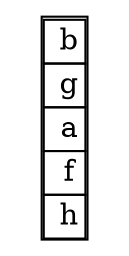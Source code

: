 digraph G { 
  node [shape = name]; 
  2[label=  <<table border= "1 " cellspacing= " 0 "><tr> 
<td> b</td> </tr> 
<tr> 
<td> g</td> </tr> 
<tr> 
<td> a</td> </tr> 
<tr> 
<td> f</td> </tr> 
<tr> 
<td> h</td> </tr> 
</table>>  shape = none ]; 
 }
